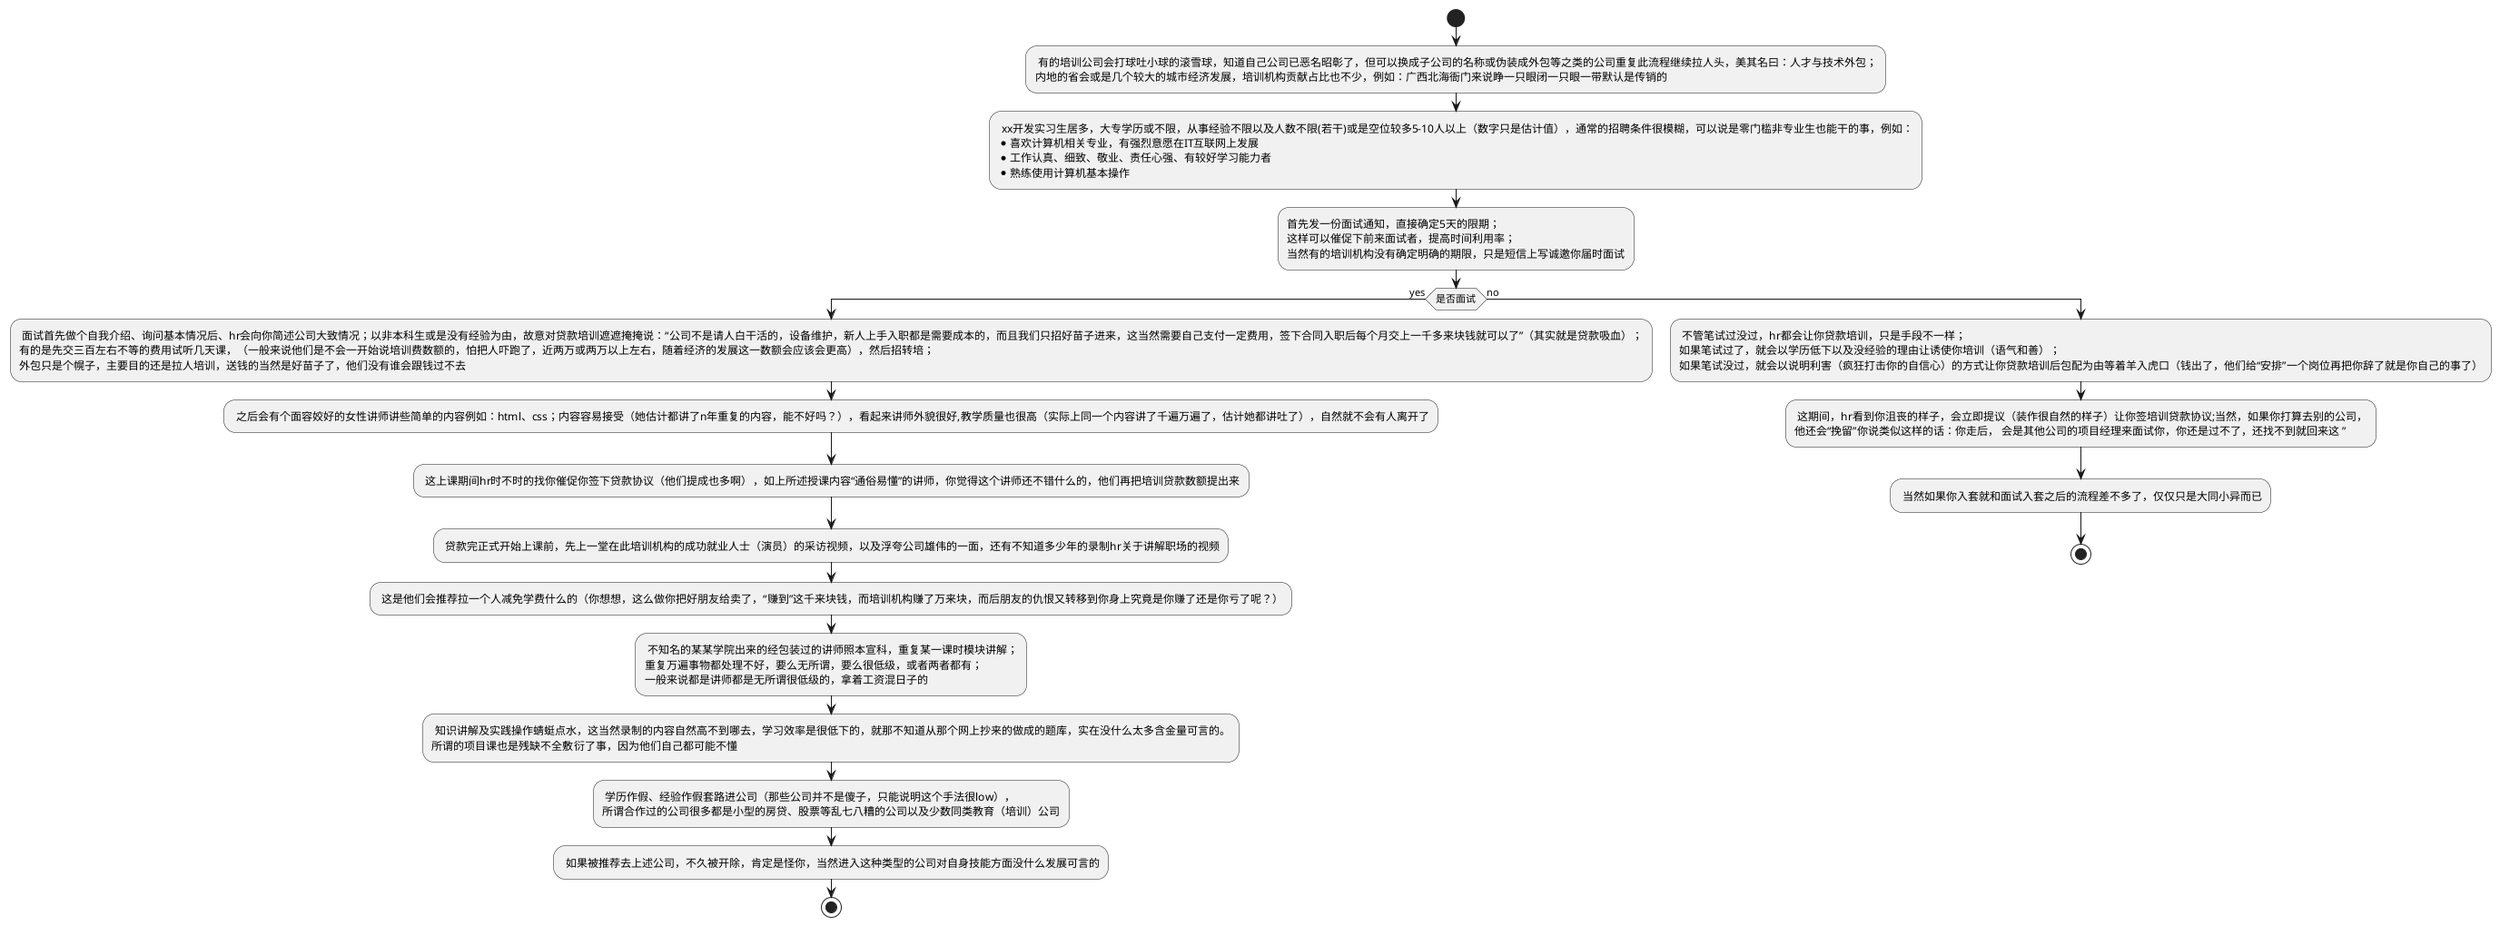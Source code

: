 @startuml
start

: 有的培训公司会打球吐小球的滚雪球，知道自己公司已恶名昭彰了，但可以换成子公司的名称或伪装成外包等之类的公司重复此流程继续拉人头，美其名曰：人才与技术外包；
内地的省会或是几个较大的城市经济发展，培训机构贡献占比也不少，例如：广西北海衙门来说睁一只眼闭一只眼一带默认是传销的;

: xx开发实习生居多，大专学历或不限，从事经验不限以及人数不限(若干)或是空位较多5-10人以上（数字只是估计值），通常的招聘条件很模糊，可以说是零门槛非专业生也能干的事，例如：
* 喜欢计算机相关专业，有强烈意愿在IT互联网上发展
* 工作认真、细致、敬业、责任心强、有较好学习能力者
* 熟练使用计算机基本操作;

:首先发一份面试通知，直接确定5天的限期；
这样可以催促下前来面试者，提高时间利用率；
当然有的培训机构没有确定明确的期限，只是短信上写诚邀你届时面试;

if(是否面试) then (yes)

: 面试首先做个自我介绍、询问基本情况后、hr会向你简述公司大致情况；以非本科生或是没有经验为由，故意对贷款培训遮遮掩掩说：“公司不是请人白干活的，设备维护，新人上手入职都是需要成本的，而且我们只招好苗子进来，这当然需要自己支付一定费用，签下合同入职后每个月交上一千多来块钱就可以了”（其实就是贷款吸血）；
有的是先交三百左右不等的费用试听几天课，（一般来说他们是不会一开始说培训费数额的，怕把人吓跑了，近两万或两万以上左右，随着经济的发展这一数额会应该会更高），然后招转培；
外包只是个幌子，主要目的还是拉人培训，送钱的当然是好苗子了，他们没有谁会跟钱过不去;

: 之后会有个面容姣好的女性讲师讲些简单的内容例如：html、css；内容容易接受（她估计都讲了n年重复的内容，能不好吗？），看起来讲师外貌很好,教学质量也很高（实际上同一个内容讲了千遍万遍了，估计她都讲吐了），自然就不会有人离开了;

: 这上课期间hr时不时的找你催促你签下贷款协议（他们提成也多啊），如上所述授课内容“通俗易懂”的讲师，你觉得这个讲师还不错什么的，他们再把培训贷款数额提出来;

: 贷款完正式开始上课前，先上一堂在此培训机构的成功就业人士（演员）的采访视频，以及浮夸公司雄伟的一面，还有不知道多少年的录制hr关于讲解职场的视频;

: 这是他们会推荐拉一个人减免学费什么的（你想想，这么做你把好朋友给卖了，“赚到”这千来块钱，而培训机构赚了万来块，而后朋友的仇恨又转移到你身上究竟是你赚了还是你亏了呢？）;

: 不知名的某某学院出来的经包装过的讲师照本宣科，重复某一课时模块讲解；
重复万遍事物都处理不好，要么无所谓，要么很低级，或者两者都有；
一般来说都是讲师都是无所谓很低级的，拿着工资混日子的;

: 知识讲解及实践操作蜻蜓点水，这当然录制的内容自然高不到哪去，学习效率是很低下的，就那不知道从那个网上抄来的做成的题库，实在没什么太多含金量可言的。
所谓的项目课也是残缺不全敷衍了事，因为他们自己都可能不懂;

: 学历作假、经验作假套路进公司（那些公司并不是傻子，只能说明这个手法很low），
所谓合作过的公司很多都是小型的房贷、股票等乱七八糟的公司以及少数同类教育（培训）公司;

: 如果被推荐去上述公司，不久被开除，肯定是怪你，当然进入这种类型的公司对自身技能方面没什么发展可言的;

stop

else (no)
: 不管笔试过没过，hr都会让你贷款培训，只是手段不一样；
如果笔试过了，就会以学历低下以及没经验的理由让诱使你培训（语气和善）；
如果笔试没过，就会以说明利害（疯狂打击你的自信心）的方式让你贷款培训后包配为由等着羊入虎口（钱出了，他们给“安排”一个岗位再把你辞了就是你自己的事了）;

: 这期间，hr看到你沮丧的样子，会立即提议（装作很自然的样子）让你签培训贷款协议;当然，如果你打算去别的公司，
他还会“挽留”你说类似这样的话：你走后， 会是其他公司的项目经理来面试你，你还是过不了，还找不到就回来这 ”;

: 当然如果你入套就和面试入套之后的流程差不多了，仅仅只是大同小异而已;

stop
@enduml
